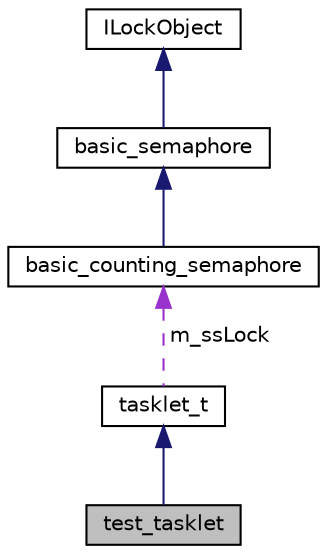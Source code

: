 digraph "test_tasklet"
{
 // LATEX_PDF_SIZE
  edge [fontname="Helvetica",fontsize="10",labelfontname="Helvetica",labelfontsize="10"];
  node [fontname="Helvetica",fontsize="10",shape=record];
  Node1 [label="test_tasklet",height=0.2,width=0.4,color="black", fillcolor="grey75", style="filled", fontcolor="black",tooltip=" "];
  Node2 -> Node1 [dir="back",color="midnightblue",fontsize="10",style="solid",fontname="Helvetica"];
  Node2 [label="tasklet_t",height=0.2,width=0.4,color="black", fillcolor="white", style="filled",URL="$classbasic__tasklet.html",tooltip=" "];
  Node3 -> Node2 [dir="back",color="darkorchid3",fontsize="10",style="dashed",label=" m_ssLock" ,fontname="Helvetica"];
  Node3 [label="basic_counting_semaphore",height=0.2,width=0.4,color="black", fillcolor="white", style="filled",URL="$classbasic__counting__semaphore.html",tooltip=" "];
  Node4 -> Node3 [dir="back",color="midnightblue",fontsize="10",style="solid",fontname="Helvetica"];
  Node4 [label="basic_semaphore",height=0.2,width=0.4,color="black", fillcolor="white", style="filled",URL="$classbasic__semaphore.html",tooltip=" "];
  Node5 -> Node4 [dir="back",color="midnightblue",fontsize="10",style="solid",fontname="Helvetica"];
  Node5 [label="ILockObject",height=0.2,width=0.4,color="black", fillcolor="white", style="filled",URL="$class_i_lock_object.html",tooltip=" "];
}
